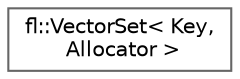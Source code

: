 digraph "Graphical Class Hierarchy"
{
 // INTERACTIVE_SVG=YES
 // LATEX_PDF_SIZE
  bgcolor="transparent";
  edge [fontname=Helvetica,fontsize=10,labelfontname=Helvetica,labelfontsize=10];
  node [fontname=Helvetica,fontsize=10,shape=box,height=0.2,width=0.4];
  rankdir="LR";
  Node0 [id="Node000000",label="fl::VectorSet\< Key,\l Allocator \>",height=0.2,width=0.4,color="grey40", fillcolor="white", style="filled",URL="$d2/dec/classfl_1_1_vector_set.html",tooltip=" "];
}
